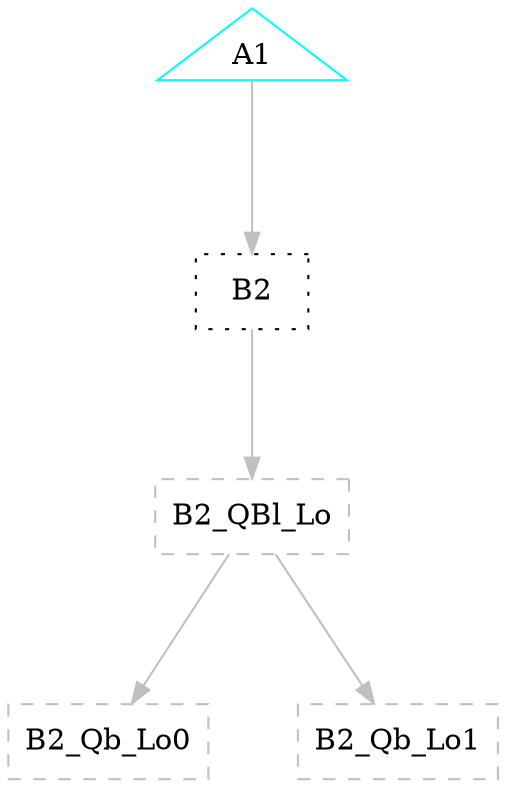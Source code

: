 digraph G {
graph [root="Demo",rankdir   = TB, nodesep           = 0.6, mindist     = 1.0, ranksep = 1.0, overlap = false]
node [style     = "filled", fillcolor = "white", color = "black"]
A1[cpu="0", flags="0x00000000", type="startthread", toffs="7308895133777555061", pattern="patternA", patentry="false", patexit="false", beamproc="beamA", bpentry="false", bpexit="false", startoffs="8391160982036611172", thread="0", shape     = "triangle", color  = "cyan", fillcolor = "white"];
B2[cpu="0", flags="0x00100008", type="blockalign", tperiod="1000", pattern="patternB", patentry="false", patexit="false", beamproc="beamB", bpentry="false", bpexit="false", qlo="true", qhi="false", qil="false", shape     = "rectangle", style  = "dotted, filled", fillcolor = "white"];
B2_QBl_Lo[cpu="0", flags="0x00000009", type="qinfo", shape = "rectangle", color = "gray", style = "dashed, filled"];
B2_Qb_Lo0[cpu="0", flags="0x0000000a", type="qbuf", shape = "rectangle", color = "gray", style = "dashed, filled"];
B2_Qb_Lo1[cpu="0", flags="0x0000000a", type="qbuf", shape = "rectangle", color = "gray", style = "dashed, filled"];
B2->B2_QBl_Lo [type="priolo", color = "gray"];
B2_QBl_Lo->B2_Qb_Lo0 [type="meta", color = "gray"];
B2_QBl_Lo->B2_Qb_Lo1 [type="meta", color = "gray"];
A1->B2 [type="origindst", color = "gray"];
}
